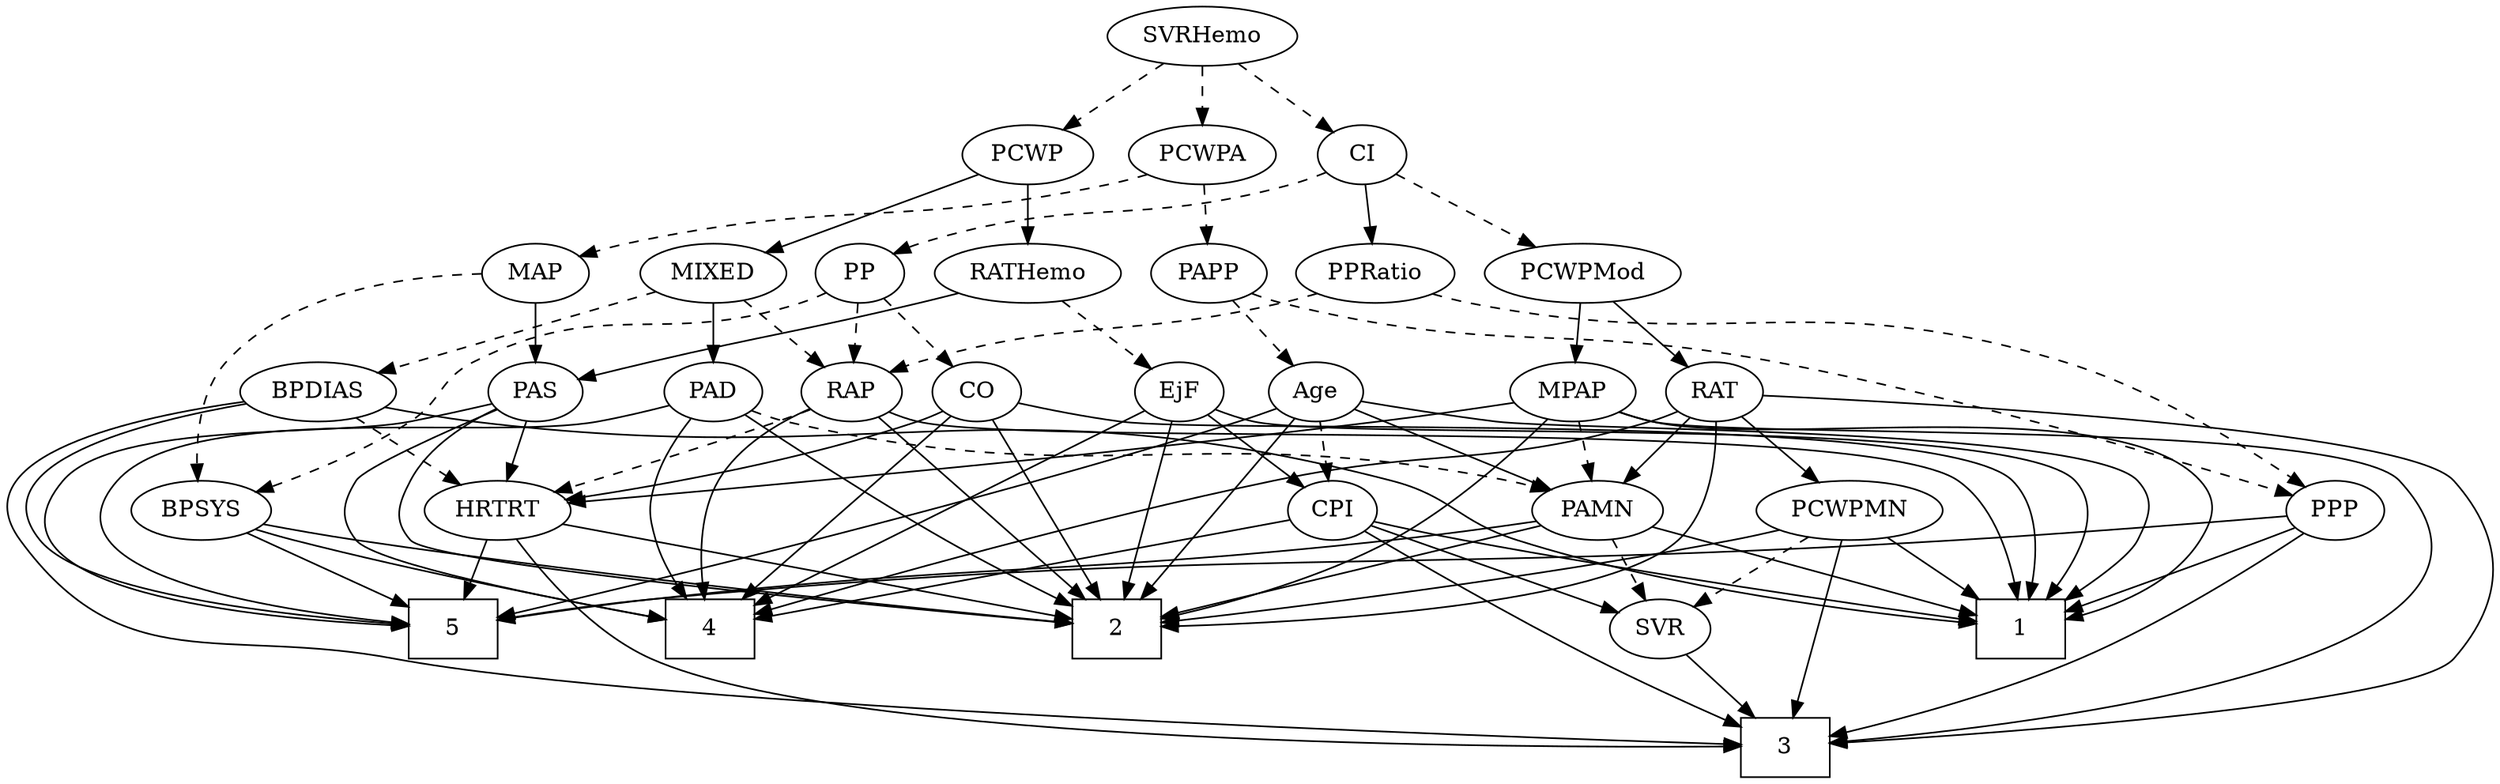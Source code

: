 strict digraph {
	graph [bb="0,0,1464.2,468"];
	node [label="\N"];
	1	[height=0.5,
		pos="1183.4,90",
		shape=box,
		width=0.75];
	2	[height=0.5,
		pos="656.43,90",
		shape=box,
		width=0.75];
	3	[height=0.5,
		pos="1050.4,18",
		shape=box,
		width=0.75];
	4	[height=0.5,
		pos="409.43,90",
		shape=box,
		width=0.75];
	5	[height=0.5,
		pos="248.43,90",
		shape=box,
		width=0.75];
	Age	[height=0.5,
		pos="776.43,234",
		width=0.75];
	Age -> 1	[pos="e,1210.6,107.61 802.36,228.53 824.4,224.83 856.93,219.61 885.43,216 926.3,210.82 1226.7,210.51 1254.4,180 1265.2,168.15 1261.6,158.3 \
1254.4,144 1250.3,135.82 1234.7,123.8 1219.2,113.27",
		style=solid];
	Age -> 2	[pos="e,671.1,108.37 763.81,218.07 743.35,193.86 702.7,145.76 677.71,116.18",
		style=solid];
	Age -> 5	[pos="e,275.61,97.04 753.65,224.07 746.29,221.32 738.06,218.39 730.43,216 566.48,164.59 366.58,117.66 285.37,99.245",
		style=solid];
	PAMN	[height=0.5,
		pos="944.43,162",
		width=1.011];
	Age -> PAMN	[pos="e,917.58,174.19 798.74,223.7 826.68,212.06 874.93,191.96 908.2,178.09",
		style=solid];
	CPI	[height=0.5,
		pos="787.43,162",
		width=0.75];
	Age -> CPI	[pos="e,784.71,180.28 779.09,216.05 780.3,208.35 781.77,199.03 783.13,190.36",
		style=dashed];
	EjF	[height=0.5,
		pos="694.43,234",
		width=0.75];
	EjF -> 1	[pos="e,1199.1,108.12 716.51,223.42 723.98,220.57 732.44,217.74 740.43,216 792.25,204.7 1180.4,218.89 1216.4,180 1232.8,162.32 1219.7,\
135.77 1205.4,116.27",
		style=solid];
	EjF -> 2	[pos="e,661.05,108.27 689.92,216.15 683.44,191.94 671.43,147.05 663.69,118.13",
		style=solid];
	EjF -> 4	[pos="e,436.51,103.34 673.91,222.05 641.79,205 577.61,171.21 522.43,144 496.92,131.42 467.86,117.81 445.6,107.53",
		style=solid];
	EjF -> CPI	[pos="e,770.01,176.11 711.92,219.83 725.95,209.27 745.84,194.3 761.69,182.37",
		style=solid];
	RAP	[height=0.5,
		pos="535.43,234",
		width=0.77632];
	RAP -> 1	[pos="e,1181.5,108.07 556.46,221.73 561.56,219.45 567.08,217.35 572.43,216 696.15,184.84 1041.2,253.61 1145.4,180 1165.5,165.8 1175.1,\
138.72 1179.5,118.14",
		style=solid];
	RAP -> 2	[pos="e,641.7,108.29 548.38,217.8 569.11,193.48 609.96,145.53 635.06,116.07",
		style=solid];
	RAP -> 4	[pos="e,405.47,108.09 512.25,223.58 477.96,209.54 417.42,184.31 414.43,180 402.05,162.17 401.73,137.17 403.98,118.2",
		style=solid];
	HRTRT	[height=0.5,
		pos="284.43,162",
		width=1.1013];
	RAP -> HRTRT	[pos="e,319.6,170.38 512.97,223.25 506.71,220.71 499.86,218.11 493.43,216 437.77,197.77 372.08,182.03 329.41,172.54",
		style=dashed];
	MIXED	[height=0.5,
		pos="455.43,306",
		width=1.1193];
	MIXED -> RAP	[pos="e,519.35,249.07 473.18,289.46 484.51,279.55 499.33,266.59 511.67,255.79",
		style=dashed];
	PAD	[height=0.5,
		pos="455.43,234",
		width=0.79437];
	MIXED -> PAD	[pos="e,455.43,252.1 455.43,287.7 455.43,279.98 455.43,270.71 455.43,262.11",
		style=solid];
	BPDIAS	[height=0.5,
		pos="171.43,234",
		width=1.1735];
	MIXED -> BPDIAS	[pos="e,204.49,245.43 419.7,297.46 374.66,287.79 294.95,270.08 227.43,252 223.11,250.85 218.63,249.59 214.17,248.29",
		style=dashed];
	MPAP	[height=0.5,
		pos="929.43,234",
		width=0.97491];
	MPAP -> 1	[pos="e,1210.9,95.845 955.6,221.63 961.38,219.47 967.54,217.44 973.43,216 1042.7,199.01 1244.9,233.2 1292.4,180 1303.1,168.07 1300.9,157.56 \
1292.4,144 1276.8,119.07 1245.8,105.57 1220.8,98.441",
		style=solid];
	MPAP -> 2	[pos="e,683.46,96.166 914.71,217.32 895.45,197.64 859.85,164.03 823.43,144 781.58,120.98 728.25,106.26 693.26,98.322",
		style=solid];
	MPAP -> 3	[pos="e,1077.6,21.316 955.1,221.67 961.02,219.46 967.36,217.39 973.43,216 1020.6,205.17 1374.7,215.6 1407.4,180 1504.9,74.113 1197.1,33.259 \
1087.6,22.286",
		style=solid];
	MPAP -> PAMN	[pos="e,940.73,180.28 933.06,216.05 934.73,208.26 936.75,198.82 938.62,190.08",
		style=dashed];
	MPAP -> HRTRT	[pos="e,323.24,166.3 896.45,227.81 873.04,224.22 840.85,219.49 812.43,216 636.37,194.38 426.48,175.3 333.23,167.17",
		style=solid];
	BPSYS	[height=0.5,
		pos="112.43,162",
		width=1.0471];
	BPSYS -> 2	[pos="e,629.22,93.501 146.52,153.97 163.31,150.66 183.88,146.83 202.43,144 356.39,120.5 541.13,101.88 618.96,94.472",
		style=solid];
	BPSYS -> 4	[pos="e,382.38,95.906 141.97,150.76 149.26,148.39 157.09,145.99 164.43,144 237.41,124.23 324.18,106.88 372.41,97.776",
		style=solid];
	BPSYS -> 5	[pos="e,221.18,105.02 137.06,148.32 158,137.54 188.38,121.91 212.12,109.69",
		style=solid];
	PAD -> 2	[pos="e,630.28,108.17 473.05,219.81 496.63,202.24 539.84,170.31 577.43,144 591.88,133.88 608.03,122.98 621.94,113.71",
		style=solid];
	PAD -> 4	[pos="e,394.52,108.32 431.25,224.18 412.54,215.91 387.93,201.57 376.43,180 365.56,159.63 376.47,134.91 388.57,116.69",
		style=solid];
	PAD -> 5	[pos="e,221.16,94.038 427.59,229.13 402.66,225.66 365.11,220.46 332.43,216 273.11,207.9 104.83,225.07 65.427,180 20.842,129 145.71,104.47 \
211.2,95.368",
		style=solid];
	PAD -> PAMN	[pos="e,916.72,173.72 477.8,222.76 484.33,220.15 491.55,217.64 498.43,216 670.35,175.1 721.55,216.7 894.43,180 898.56,179.12 902.83,178.01 \
907.05,176.77",
		style=dashed];
	CO	[height=0.5,
		pos="608.43,234",
		width=0.75];
	CO -> 1	[pos="e,1188.4,108.04 630.99,223.95 639.46,220.92 649.26,217.84 658.43,216 715.21,204.58 1137.7,221.22 1178.4,180 1194.1,164.13 1193.7,\
137.93 1190.4,118.05",
		style=solid];
	CO -> 2	[pos="e,650.59,108.27 614.12,216.15 622.34,191.84 637.61,146.66 647.38,117.75",
		style=solid];
	CO -> 4	[pos="e,433.34,108.06 590.42,220.15 556.76,196.13 483.92,144.16 441.62,113.97",
		style=solid];
	CO -> HRTRT	[pos="e,321.5,168.6 587.86,222.17 582.91,219.88 577.56,217.65 572.43,216 528.41,201.82 401.53,181.03 331.77,170.19",
		style=solid];
	PAS	[height=0.5,
		pos="296.43,234",
		width=0.75];
	PAS -> 2	[pos="e,629.14,93.442 277.59,220.81 252.34,203.01 213.12,169.29 235.43,144 248.1,129.63 518.45,103.59 619.11,94.358",
		style=solid];
	PAS -> 4	[pos="e,382.37,93.865 274,223.53 248.82,212.39 210.41,193.67 202.43,180 194.36,166.18 192.62,156.64 202.43,144 223.06,117.42 318.39,101.9 \
372.2,95.107",
		style=solid];
	PAS -> 5	[pos="e,221.33,92.461 271.48,227.02 257.15,223.64 238.81,219.43 222.43,216 180.37,207.19 59.84,213.09 32.427,180 -18.495,118.52 136.56,\
98.969 210.97,93.214",
		style=solid];
	PAS -> HRTRT	[pos="e,287.39,180.28 293.52,216.05 292.2,208.35 290.6,199.03 289.12,190.36",
		style=solid];
	PAMN -> 1	[pos="e,1156.1,99 975.18,151.99 1019,139.16 1099.3,115.65 1146.3,101.87",
		style=solid];
	PAMN -> 2	[pos="e,683.8,97.653 912.51,153.24 858.87,140.21 750.96,113.98 693.85,100.1",
		style=solid];
	PAMN -> 5	[pos="e,275.68,95.15 910.33,155.66 886.13,152 852.84,147.24 823.43,144 623.99,122.03 572.91,129.53 373.43,108 343.9,104.81 310.57,100.23 \
285.76,96.627",
		style=solid];
	SVR	[height=0.5,
		pos="979.43,90",
		width=0.77632];
	PAMN -> SVR	[pos="e,971.19,107.47 952.72,144.41 956.86,136.13 961.96,125.92 966.6,116.66",
		style=dashed];
	RATHemo	[height=0.5,
		pos="634.43,306",
		width=1.3721];
	RATHemo -> EjF	[pos="e,681.54,250.04 648.65,288.41 656.52,279.22 666.42,267.67 675,257.66",
		style=dashed];
	RATHemo -> PAS	[pos="e,322.47,239.05 598.06,293.75 590.92,291.71 583.47,289.69 576.43,288 489.62,267.12 386.05,249.34 332.5,240.66",
		style=solid];
	CPI -> 1	[pos="e,1156.2,95.115 812.63,155.27 828.11,151.82 848.38,147.45 866.43,144 967.25,124.73 1086.9,105.79 1146.2,96.653",
		style=solid];
	CPI -> 3	[pos="e,1023.1,31.803 806.77,149.35 835.89,131.94 892.84,98.369 942.43,72 965.93,59.5 992.81,46.307 1013.9,36.211",
		style=solid];
	CPI -> 4	[pos="e,436.66,96.043 761.74,156.24 696.36,144.14 523.38,112.1 446.81,97.922",
		style=solid];
	CPI -> SVR	[pos="e,955.58,99.693 810.59,152.56 844.28,140.27 907.01,117.4 945.8,103.26",
		style=solid];
	RAT	[height=0.5,
		pos="1009.4,234",
		width=0.75827];
	RAT -> 2	[pos="e,683.5,91.524 1010.8,215.85 1011.4,195.63 1009.1,162.43 989.43,144 947.24,104.4 771.61,94.352 693.81,91.832",
		style=solid];
	RAT -> 3	[pos="e,1077.7,20.664 1036.7,231.71 1127.2,227.14 1413.5,210.39 1440.4,180 1472.2,144.05 1472,108.15 1440.4,72 1417.4,45.611 1180.9,27.487 \
1087.8,21.323",
		style=solid];
	RAT -> 4	[pos="e,436.71,99.032 988.88,222.09 983.93,219.8 978.58,217.6 973.43,216 877.96,186.37 849.23,200.61 751.43,180 639.4,156.39 508.97,119.91 \
446.49,101.87",
		style=solid];
	RAT -> PAMN	[pos="e,959.1,178.8 995.64,218.15 987.09,208.94 975.91,196.91 966.19,186.43",
		style=solid];
	PCWPMN	[height=0.5,
		pos="1086.4,162",
		width=1.3902];
	RAT -> PCWPMN	[pos="e,1068.7,179.1 1025,218.83 1035.4,209.4 1049.3,196.78 1061.2,185.93",
		style=solid];
	SVR -> 3	[pos="e,1033,36.204 994.14,74.496 1003.2,65.538 1015.1,53.813 1025.6,43.45",
		style=solid];
	PCWPMod	[height=0.5,
		pos="932.43,306",
		width=1.4443];
	PCWPMod -> MPAP	[pos="e,930.16,252.1 931.69,287.7 931.35,279.98 930.96,270.71 930.59,262.11",
		style=solid];
	PCWPMod -> RAT	[pos="e,994.01,249.02 950.29,288.76 961.04,278.99 974.85,266.43 986.42,255.91",
		style=solid];
	PCWPA	[height=0.5,
		pos="731.43,378",
		width=1.1555];
	MAP	[height=0.5,
		pos="296.43,306",
		width=0.84854];
	PCWPA -> MAP	[pos="e,325.81,311.72 700.29,365.99 693.17,363.76 685.59,361.61 678.43,360 559.45,333.27 527.13,341.31 406.43,324 383.03,320.64 356.87,\
316.61 335.94,313.32",
		style=dashed];
	PAPP	[height=0.5,
		pos="733.43,306",
		width=0.88464];
	PCWPA -> PAPP	[pos="e,732.94,324.1 731.92,359.7 732.14,351.98 732.41,342.71 732.65,334.11",
		style=dashed];
	PCWPMN -> 1	[pos="e,1159.6,108.21 1108,145.46 1120.7,136.24 1137.2,124.37 1151.5,114.06",
		style=solid];
	PCWPMN -> 2	[pos="e,683.7,93.855 1048.4,150.11 1039.9,147.9 1030.9,145.73 1022.4,144 903.31,119.64 760.15,102.32 693.69,94.952",
		style=solid];
	PCWPMN -> 3	[pos="e,1054.8,36.189 1082.1,143.87 1075.9,119.56 1064.6,74.819 1057.3,46.013",
		style=solid];
	PCWPMN -> SVR	[pos="e,998.42,103.42 1063.5,145.98 1046.9,135.17 1024.6,120.54 1007.1,109.08",
		style=dashed];
	SVRHemo	[height=0.5,
		pos="731.43,450",
		width=1.3902];
	SVRHemo -> PCWPA	[pos="e,731.43,396.1 731.43,431.7 731.43,423.98 731.43,414.71 731.43,406.11",
		style=dashed];
	PCWP	[height=0.5,
		pos="634.43,378",
		width=0.97491];
	SVRHemo -> PCWP	[pos="e,653.92,393.07 709.9,433.46 695.9,423.36 677.51,410.09 662.39,399.18",
		style=dashed];
	CI	[height=0.5,
		pos="820.43,378",
		width=0.75];
	SVRHemo -> CI	[pos="e,803.6,392.24 751.62,433.12 764.62,422.89 781.6,409.53 795.45,398.65",
		style=dashed];
	BPDIAS -> 1	[pos="e,1156.2,93.714 208.07,224.93 224.07,221.69 243.1,218.2 260.43,216 509.16,184.42 580.68,242.79 823.43,180 859.61,170.64 863.87,155.52 \
899.43,144 985.49,116.11 1091.3,101.21 1146.2,94.84",
		style=solid];
	BPDIAS -> 3	[pos="e,1023.2,19.718 131.63,227.38 72.764,217.33 -27.037,192.63 7.427,144 63.262,65.211 117.79,91.229 212.43,72 368.89,40.209 871.11,\
24.019 1012.9,20.007",
		style=solid];
	BPDIAS -> 5	[pos="e,221.41,93.115 133.12,226.25 77.15,214.72 -16.685,188.12 18.427,144 42.136,114.21 152.63,99.739 211.41,94.047",
		style=solid];
	BPDIAS -> HRTRT	[pos="e,261.98,176.91 194.29,218.83 211.25,208.33 234.57,193.89 253.24,182.32",
		style=dashed];
	MAP -> BPSYS	[pos="e,108.78,180.16 265.66,305.45 225.4,304.21 155.81,295.41 120.43,252 106.53,234.96 105.57,209.5 107.48,190.17",
		style=dashed];
	MAP -> PAS	[pos="e,296.43,252.1 296.43,287.7 296.43,279.98 296.43,270.71 296.43,262.11",
		style=solid];
	PP	[height=0.5,
		pos="540.43,306",
		width=0.75];
	PP -> RAP	[pos="e,536.65,252.1 539.19,287.7 538.64,279.98 537.98,270.71 537.36,262.11",
		style=dashed];
	PP -> BPSYS	[pos="e,140.85,173.83 519.9,294.04 514.94,291.75 509.59,289.56 504.43,288 399.51,256.25 359.02,299.92 260.43,252 239.5,241.83 241.58,229.21 \
222.43,216 199.93,200.49 172.19,187.16 150.2,177.74",
		style=dashed];
	PP -> CO	[pos="e,594.36,249.49 554.52,290.5 564,280.73 576.67,267.69 587.35,256.7",
		style=dashed];
	PPP	[height=0.5,
		pos="1371.4,162",
		width=0.75];
	PPP -> 1	[pos="e,1210.7,100.39 1348.9,151.46 1343,148.97 1336.5,146.34 1330.4,144 1293.2,129.56 1250.1,114.19 1220.2,103.74",
		style=solid];
	PPP -> 3	[pos="e,1077.5,25.458 1353,148.33 1325.1,129.62 1270,94.408 1219.4,72 1175.4,52.512 1122,37.039 1087.2,27.958",
		style=solid];
	PPP -> 5	[pos="e,275.66,95.412 1344.7,158.74 1302.4,155.22 1217.5,148.39 1145.4,144 802.58,123.12 715.49,139.17 373.43,108 343.85,105.3 310.52,\
100.69 285.73,96.953",
		style=solid];
	PPRatio	[height=0.5,
		pos="822.43,306",
		width=1.1013];
	PPRatio -> RAP	[pos="e,556.58,245.84 793.22,293.8 787.07,291.68 780.58,289.63 774.43,288 686.26,264.7 659.45,279.26 572.43,252 570.29,251.33 568.11,250.57 \
565.94,249.74",
		style=dashed];
	PPRatio -> PPP	[pos="e,1354.1,175.98 851.65,293.64 858.09,291.48 864.92,289.45 871.43,288 1020.6,254.73 1067.8,298.47 1213.4,252 1263.7,235.97 1315.8,\
202.83 1345.8,181.82",
		style=dashed];
	PCWP -> MIXED	[pos="e,484.66,318.43 607.24,366.37 577.15,354.6 528.41,335.54 494.3,322.2",
		style=solid];
	PCWP -> RATHemo	[pos="e,634.43,324.1 634.43,359.7 634.43,351.98 634.43,342.71 634.43,334.11",
		style=solid];
	CI -> PCWPMod	[pos="e,908.25,322.11 839.43,365.13 855.88,354.84 880.04,339.74 899.62,327.5",
		style=dashed];
	CI -> PP	[pos="e,560.98,317.86 799.48,366.52 794.03,364.1 788.09,361.73 782.43,360 693.55,332.81 665.02,352.1 576.43,324 574.5,323.39 572.54,322.7 \
570.59,321.95",
		style=dashed];
	CI -> PPRatio	[pos="e,821.94,324.1 820.92,359.7 821.14,351.98 821.41,342.71 821.65,334.11",
		style=solid];
	PAPP -> Age	[pos="e,766.51,251.15 743.4,288.76 748.66,280.19 755.24,269.49 761.13,259.9",
		style=dashed];
	PAPP -> PPP	[pos="e,1347,169.71 757.17,293.67 762.43,291.51 768.04,289.47 773.43,288 891.06,255.86 925.89,276.1 1045.4,252 1164.6,227.97 1192.1,212.08 \
1309.4,180 1318.4,177.54 1328.2,174.87 1337.2,172.4",
		style=dashed];
	HRTRT -> 2	[pos="e,629.19,96.125 320.43,154.22 391.17,140.91 547.59,111.48 619.26,97.995",
		style=solid];
	HRTRT -> 3	[pos="e,1023.3,18.651 295.34,144.35 310.19,123.31 338.89,87.911 373.43,72 488.65,18.908 888.65,17.626 1013.1,18.565",
		style=solid];
	HRTRT -> 5	[pos="e,257.4,108.45 275.9,144.41 271.76,136.37 266.69,126.51 262.04,117.47",
		style=solid];
}
